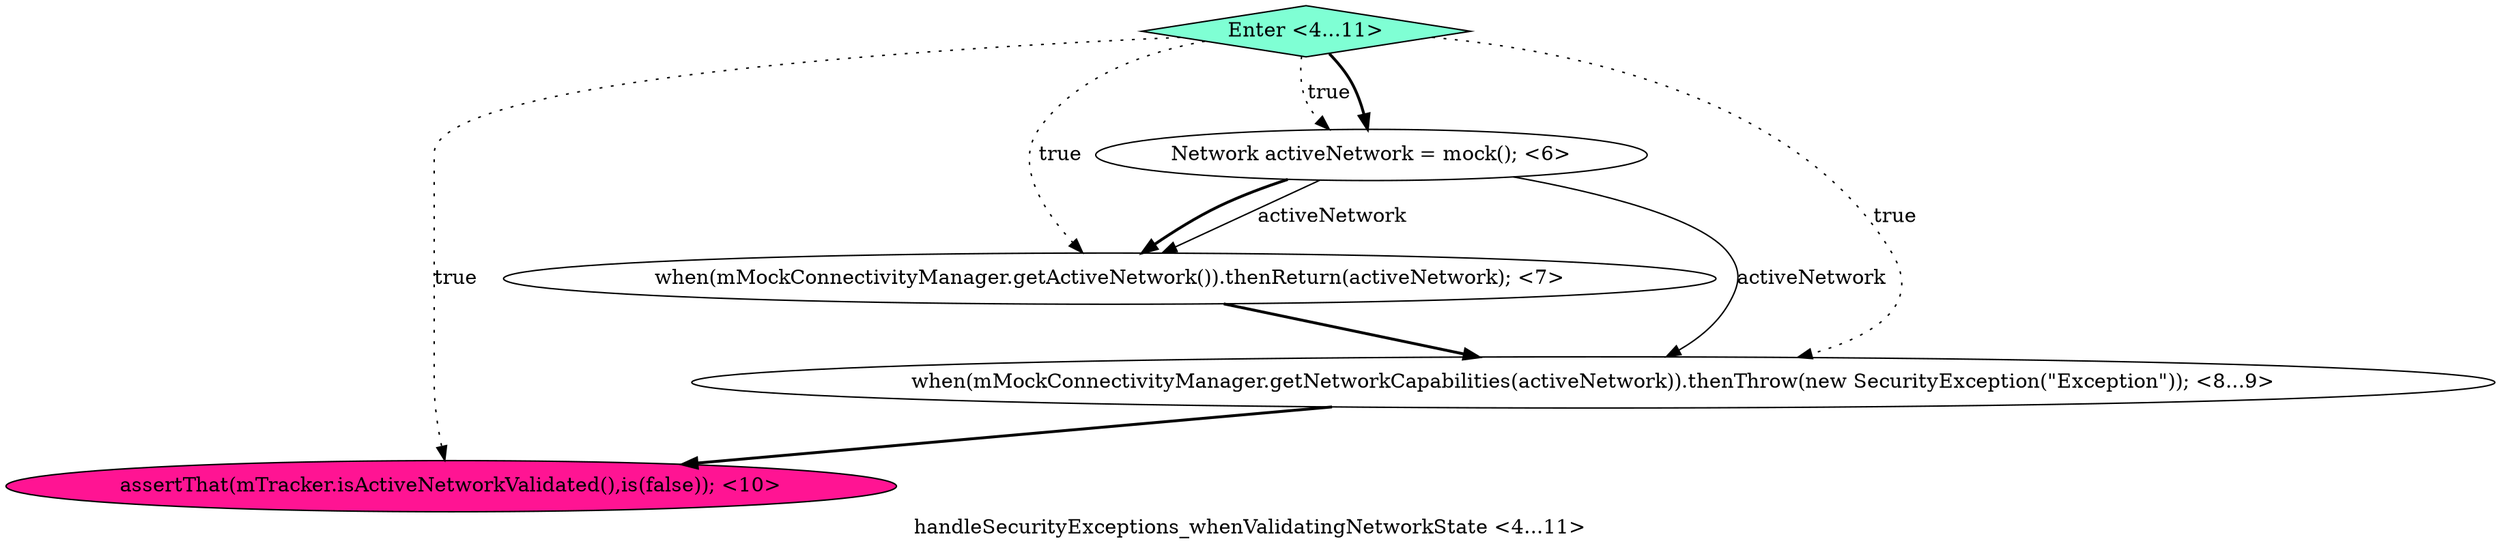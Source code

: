 digraph PDG {
label = "handleSecurityExceptions_whenValidatingNetworkState <4...11>";
0.1 [style = filled, label = "when(mMockConnectivityManager.getActiveNetwork()).thenReturn(activeNetwork); <7>", fillcolor = white, shape = ellipse];
0.2 [style = filled, label = "when(mMockConnectivityManager.getNetworkCapabilities(activeNetwork)).thenThrow(new SecurityException(\"Exception\")); <8...9>", fillcolor = white, shape = ellipse];
0.4 [style = filled, label = "Enter <4...11>", fillcolor = aquamarine, shape = diamond];
0.3 [style = filled, label = "assertThat(mTracker.isActiveNetworkValidated(),is(false)); <10>", fillcolor = deeppink, shape = ellipse];
0.0 [style = filled, label = "Network activeNetwork = mock(); <6>", fillcolor = white, shape = ellipse];
0.0 -> 0.1 [style = solid, label="activeNetwork"];
0.0 -> 0.1 [style = bold, label=""];
0.0 -> 0.2 [style = solid, label="activeNetwork"];
0.1 -> 0.2 [style = bold, label=""];
0.2 -> 0.3 [style = bold, label=""];
0.4 -> 0.0 [style = dotted, label="true"];
0.4 -> 0.0 [style = bold, label=""];
0.4 -> 0.1 [style = dotted, label="true"];
0.4 -> 0.2 [style = dotted, label="true"];
0.4 -> 0.3 [style = dotted, label="true"];
}
